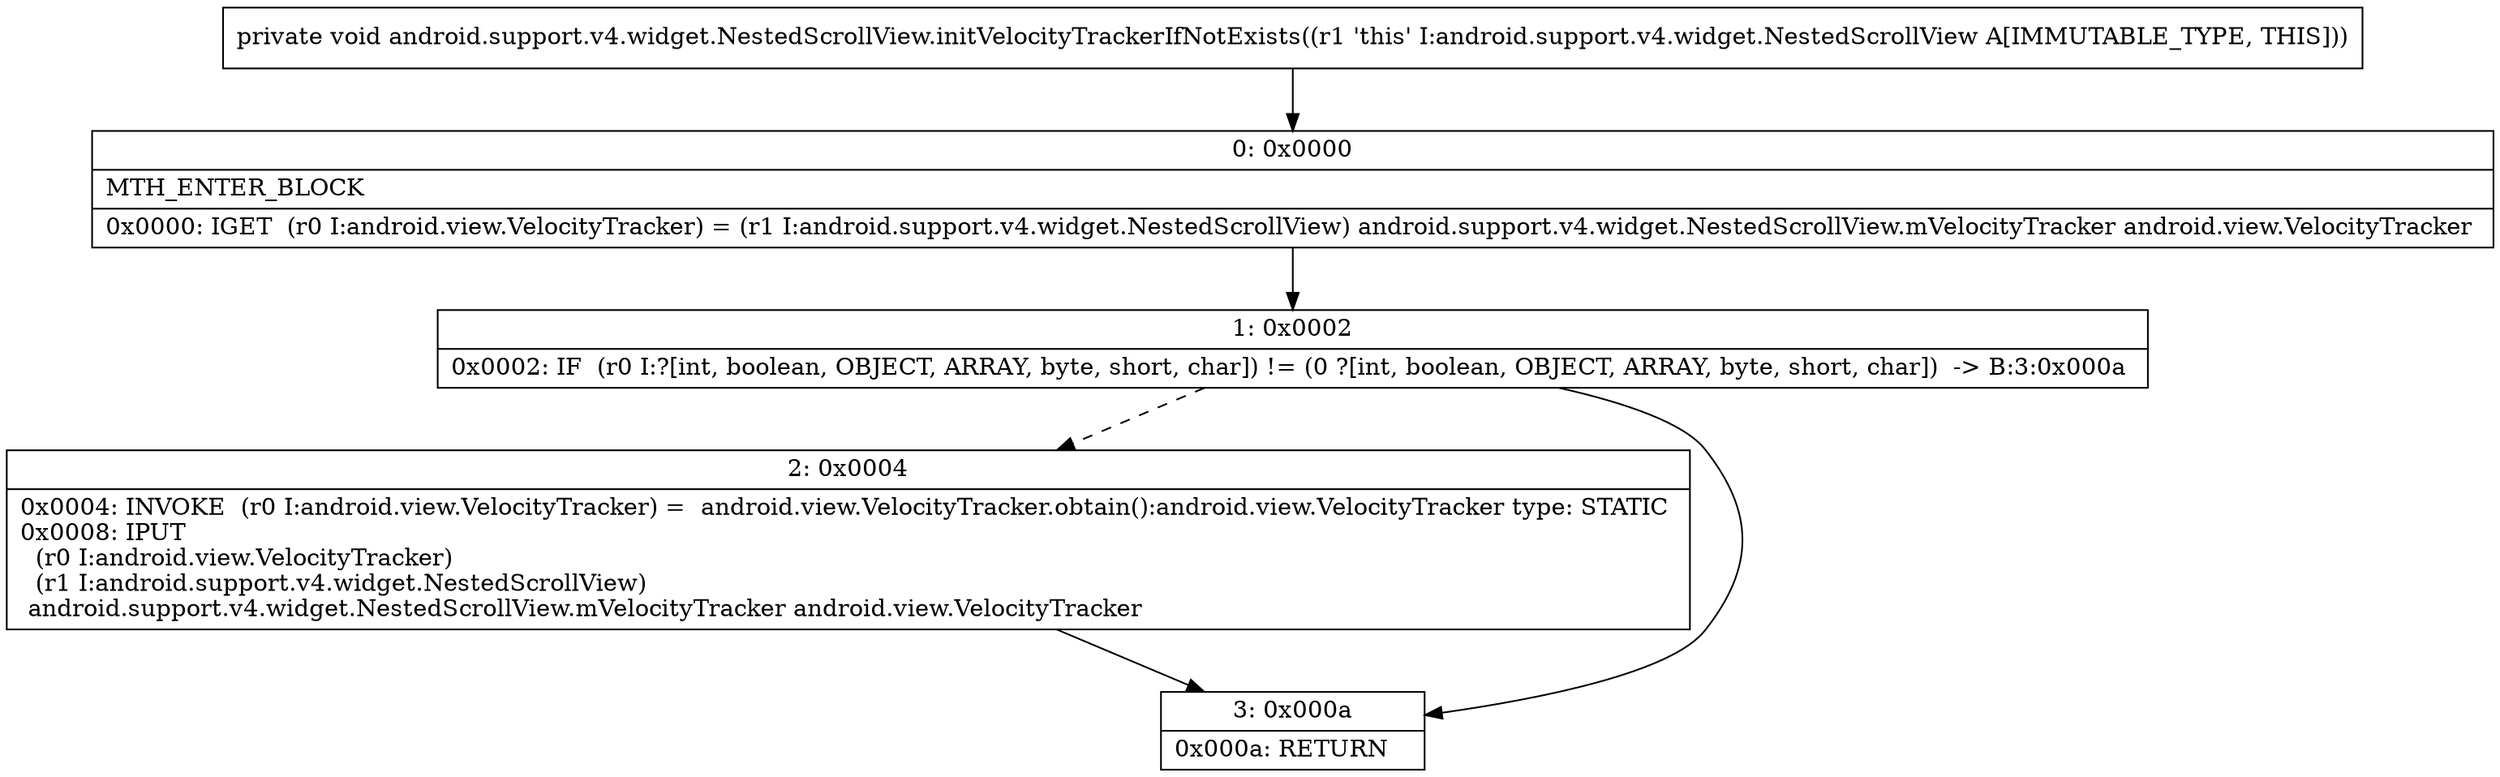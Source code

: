 digraph "CFG forandroid.support.v4.widget.NestedScrollView.initVelocityTrackerIfNotExists()V" {
Node_0 [shape=record,label="{0\:\ 0x0000|MTH_ENTER_BLOCK\l|0x0000: IGET  (r0 I:android.view.VelocityTracker) = (r1 I:android.support.v4.widget.NestedScrollView) android.support.v4.widget.NestedScrollView.mVelocityTracker android.view.VelocityTracker \l}"];
Node_1 [shape=record,label="{1\:\ 0x0002|0x0002: IF  (r0 I:?[int, boolean, OBJECT, ARRAY, byte, short, char]) != (0 ?[int, boolean, OBJECT, ARRAY, byte, short, char])  \-\> B:3:0x000a \l}"];
Node_2 [shape=record,label="{2\:\ 0x0004|0x0004: INVOKE  (r0 I:android.view.VelocityTracker) =  android.view.VelocityTracker.obtain():android.view.VelocityTracker type: STATIC \l0x0008: IPUT  \l  (r0 I:android.view.VelocityTracker)\l  (r1 I:android.support.v4.widget.NestedScrollView)\l android.support.v4.widget.NestedScrollView.mVelocityTracker android.view.VelocityTracker \l}"];
Node_3 [shape=record,label="{3\:\ 0x000a|0x000a: RETURN   \l}"];
MethodNode[shape=record,label="{private void android.support.v4.widget.NestedScrollView.initVelocityTrackerIfNotExists((r1 'this' I:android.support.v4.widget.NestedScrollView A[IMMUTABLE_TYPE, THIS])) }"];
MethodNode -> Node_0;
Node_0 -> Node_1;
Node_1 -> Node_2[style=dashed];
Node_1 -> Node_3;
Node_2 -> Node_3;
}

